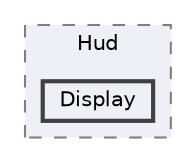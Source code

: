 digraph "C:/Users/むずでょ/Documents/Unity Projects/RMU-1-00-00-Research/Assets/RPGMaker/Codebase/Runtime/Common/Component/Hud/Display"
{
 // LATEX_PDF_SIZE
  bgcolor="transparent";
  edge [fontname=Helvetica,fontsize=10,labelfontname=Helvetica,labelfontsize=10];
  node [fontname=Helvetica,fontsize=10,shape=box,height=0.2,width=0.4];
  compound=true
  subgraph clusterdir_f4bf71e77291e9e1045fee195eb04327 {
    graph [ bgcolor="#edf0f7", pencolor="grey50", label="Hud", fontname=Helvetica,fontsize=10 style="filled,dashed", URL="dir_f4bf71e77291e9e1045fee195eb04327.html",tooltip=""]
  dir_3c078a7f5925ddbd74983d2d1e46ddfd [label="Display", fillcolor="#edf0f7", color="grey25", style="filled,bold", URL="dir_3c078a7f5925ddbd74983d2d1e46ddfd.html",tooltip=""];
  }
}
